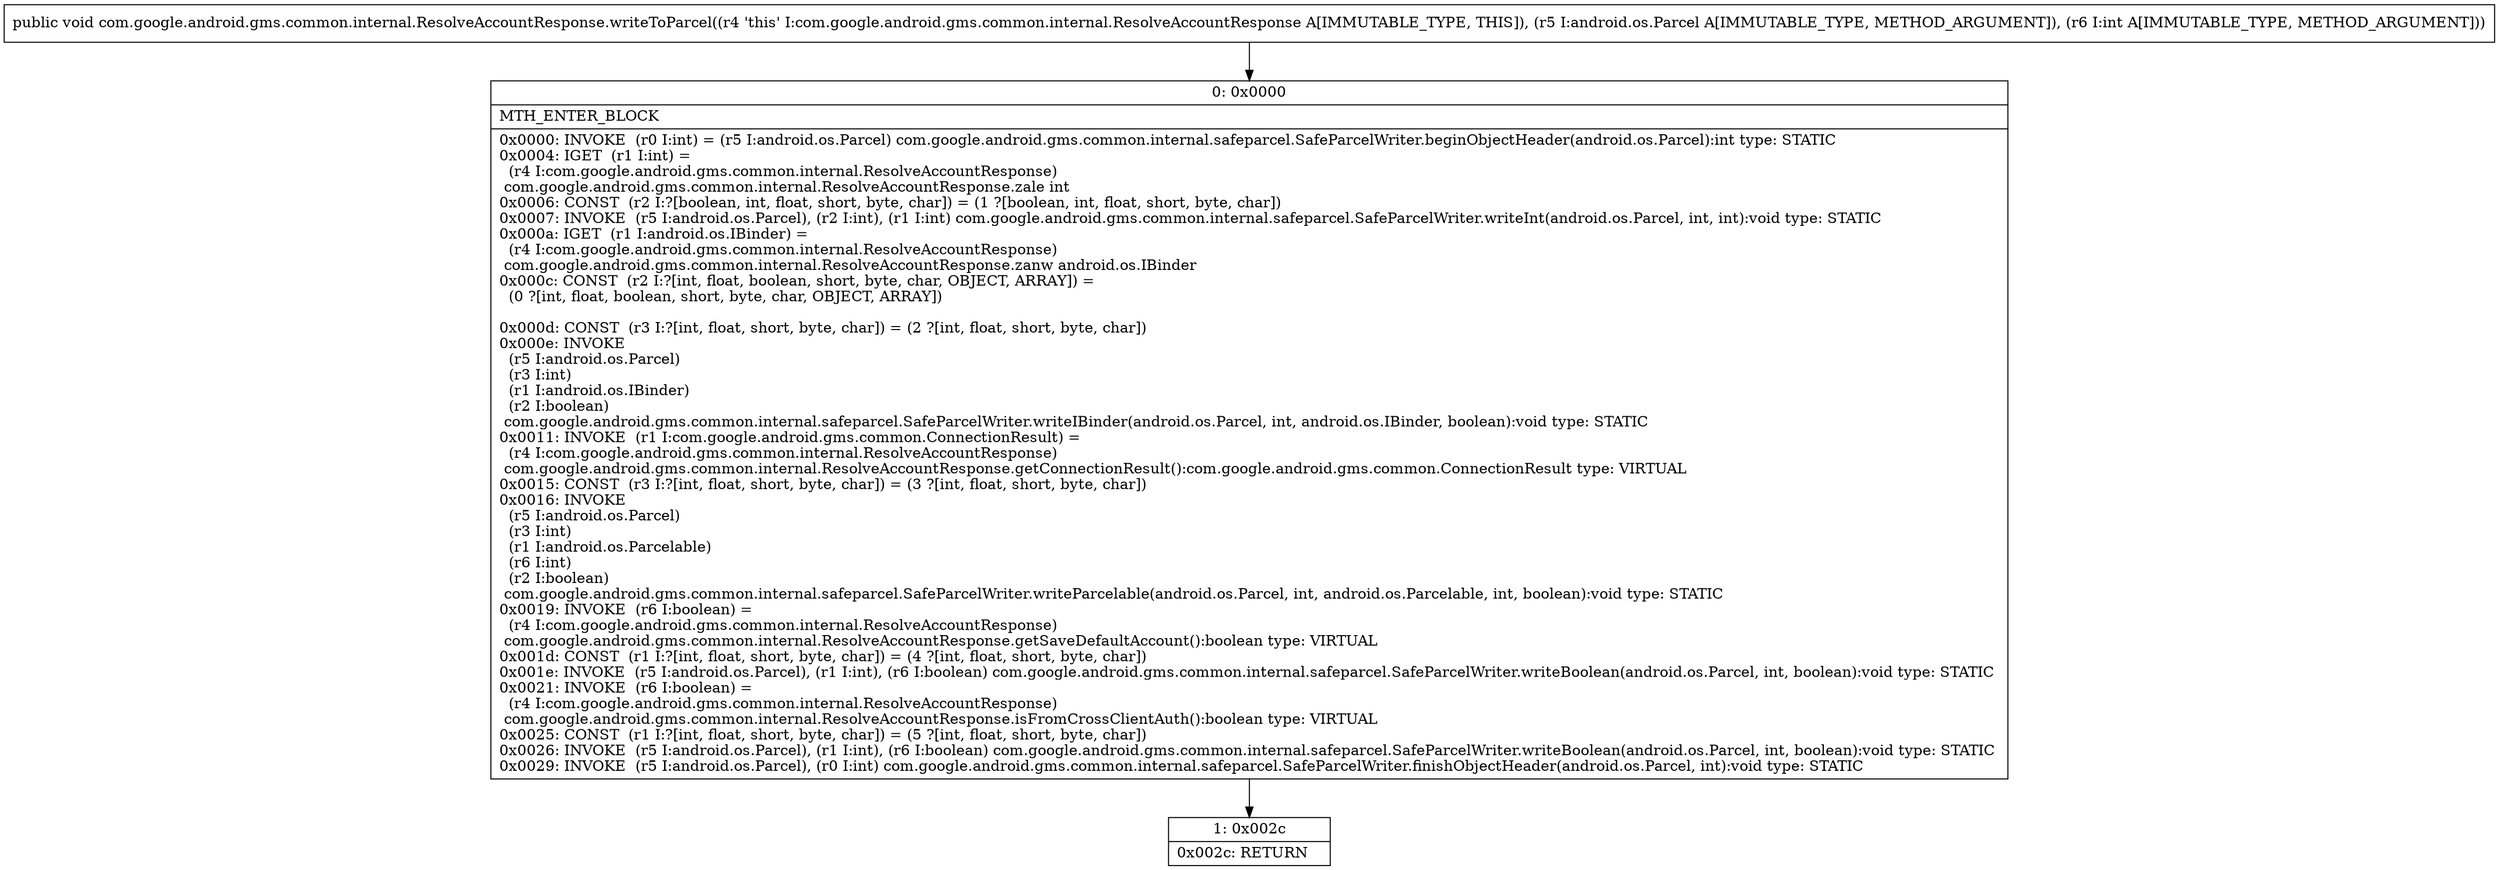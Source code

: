 digraph "CFG forcom.google.android.gms.common.internal.ResolveAccountResponse.writeToParcel(Landroid\/os\/Parcel;I)V" {
Node_0 [shape=record,label="{0\:\ 0x0000|MTH_ENTER_BLOCK\l|0x0000: INVOKE  (r0 I:int) = (r5 I:android.os.Parcel) com.google.android.gms.common.internal.safeparcel.SafeParcelWriter.beginObjectHeader(android.os.Parcel):int type: STATIC \l0x0004: IGET  (r1 I:int) = \l  (r4 I:com.google.android.gms.common.internal.ResolveAccountResponse)\l com.google.android.gms.common.internal.ResolveAccountResponse.zale int \l0x0006: CONST  (r2 I:?[boolean, int, float, short, byte, char]) = (1 ?[boolean, int, float, short, byte, char]) \l0x0007: INVOKE  (r5 I:android.os.Parcel), (r2 I:int), (r1 I:int) com.google.android.gms.common.internal.safeparcel.SafeParcelWriter.writeInt(android.os.Parcel, int, int):void type: STATIC \l0x000a: IGET  (r1 I:android.os.IBinder) = \l  (r4 I:com.google.android.gms.common.internal.ResolveAccountResponse)\l com.google.android.gms.common.internal.ResolveAccountResponse.zanw android.os.IBinder \l0x000c: CONST  (r2 I:?[int, float, boolean, short, byte, char, OBJECT, ARRAY]) = \l  (0 ?[int, float, boolean, short, byte, char, OBJECT, ARRAY])\l \l0x000d: CONST  (r3 I:?[int, float, short, byte, char]) = (2 ?[int, float, short, byte, char]) \l0x000e: INVOKE  \l  (r5 I:android.os.Parcel)\l  (r3 I:int)\l  (r1 I:android.os.IBinder)\l  (r2 I:boolean)\l com.google.android.gms.common.internal.safeparcel.SafeParcelWriter.writeIBinder(android.os.Parcel, int, android.os.IBinder, boolean):void type: STATIC \l0x0011: INVOKE  (r1 I:com.google.android.gms.common.ConnectionResult) = \l  (r4 I:com.google.android.gms.common.internal.ResolveAccountResponse)\l com.google.android.gms.common.internal.ResolveAccountResponse.getConnectionResult():com.google.android.gms.common.ConnectionResult type: VIRTUAL \l0x0015: CONST  (r3 I:?[int, float, short, byte, char]) = (3 ?[int, float, short, byte, char]) \l0x0016: INVOKE  \l  (r5 I:android.os.Parcel)\l  (r3 I:int)\l  (r1 I:android.os.Parcelable)\l  (r6 I:int)\l  (r2 I:boolean)\l com.google.android.gms.common.internal.safeparcel.SafeParcelWriter.writeParcelable(android.os.Parcel, int, android.os.Parcelable, int, boolean):void type: STATIC \l0x0019: INVOKE  (r6 I:boolean) = \l  (r4 I:com.google.android.gms.common.internal.ResolveAccountResponse)\l com.google.android.gms.common.internal.ResolveAccountResponse.getSaveDefaultAccount():boolean type: VIRTUAL \l0x001d: CONST  (r1 I:?[int, float, short, byte, char]) = (4 ?[int, float, short, byte, char]) \l0x001e: INVOKE  (r5 I:android.os.Parcel), (r1 I:int), (r6 I:boolean) com.google.android.gms.common.internal.safeparcel.SafeParcelWriter.writeBoolean(android.os.Parcel, int, boolean):void type: STATIC \l0x0021: INVOKE  (r6 I:boolean) = \l  (r4 I:com.google.android.gms.common.internal.ResolveAccountResponse)\l com.google.android.gms.common.internal.ResolveAccountResponse.isFromCrossClientAuth():boolean type: VIRTUAL \l0x0025: CONST  (r1 I:?[int, float, short, byte, char]) = (5 ?[int, float, short, byte, char]) \l0x0026: INVOKE  (r5 I:android.os.Parcel), (r1 I:int), (r6 I:boolean) com.google.android.gms.common.internal.safeparcel.SafeParcelWriter.writeBoolean(android.os.Parcel, int, boolean):void type: STATIC \l0x0029: INVOKE  (r5 I:android.os.Parcel), (r0 I:int) com.google.android.gms.common.internal.safeparcel.SafeParcelWriter.finishObjectHeader(android.os.Parcel, int):void type: STATIC \l}"];
Node_1 [shape=record,label="{1\:\ 0x002c|0x002c: RETURN   \l}"];
MethodNode[shape=record,label="{public void com.google.android.gms.common.internal.ResolveAccountResponse.writeToParcel((r4 'this' I:com.google.android.gms.common.internal.ResolveAccountResponse A[IMMUTABLE_TYPE, THIS]), (r5 I:android.os.Parcel A[IMMUTABLE_TYPE, METHOD_ARGUMENT]), (r6 I:int A[IMMUTABLE_TYPE, METHOD_ARGUMENT])) }"];
MethodNode -> Node_0;
Node_0 -> Node_1;
}

